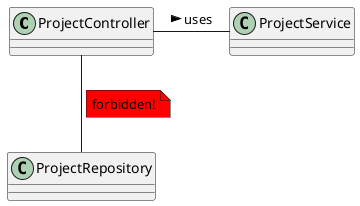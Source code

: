 @startuml
ProjectController - ProjectService : uses >
ProjectController -d- ProjectRepository
note on link #red: forbidden!
@enduml